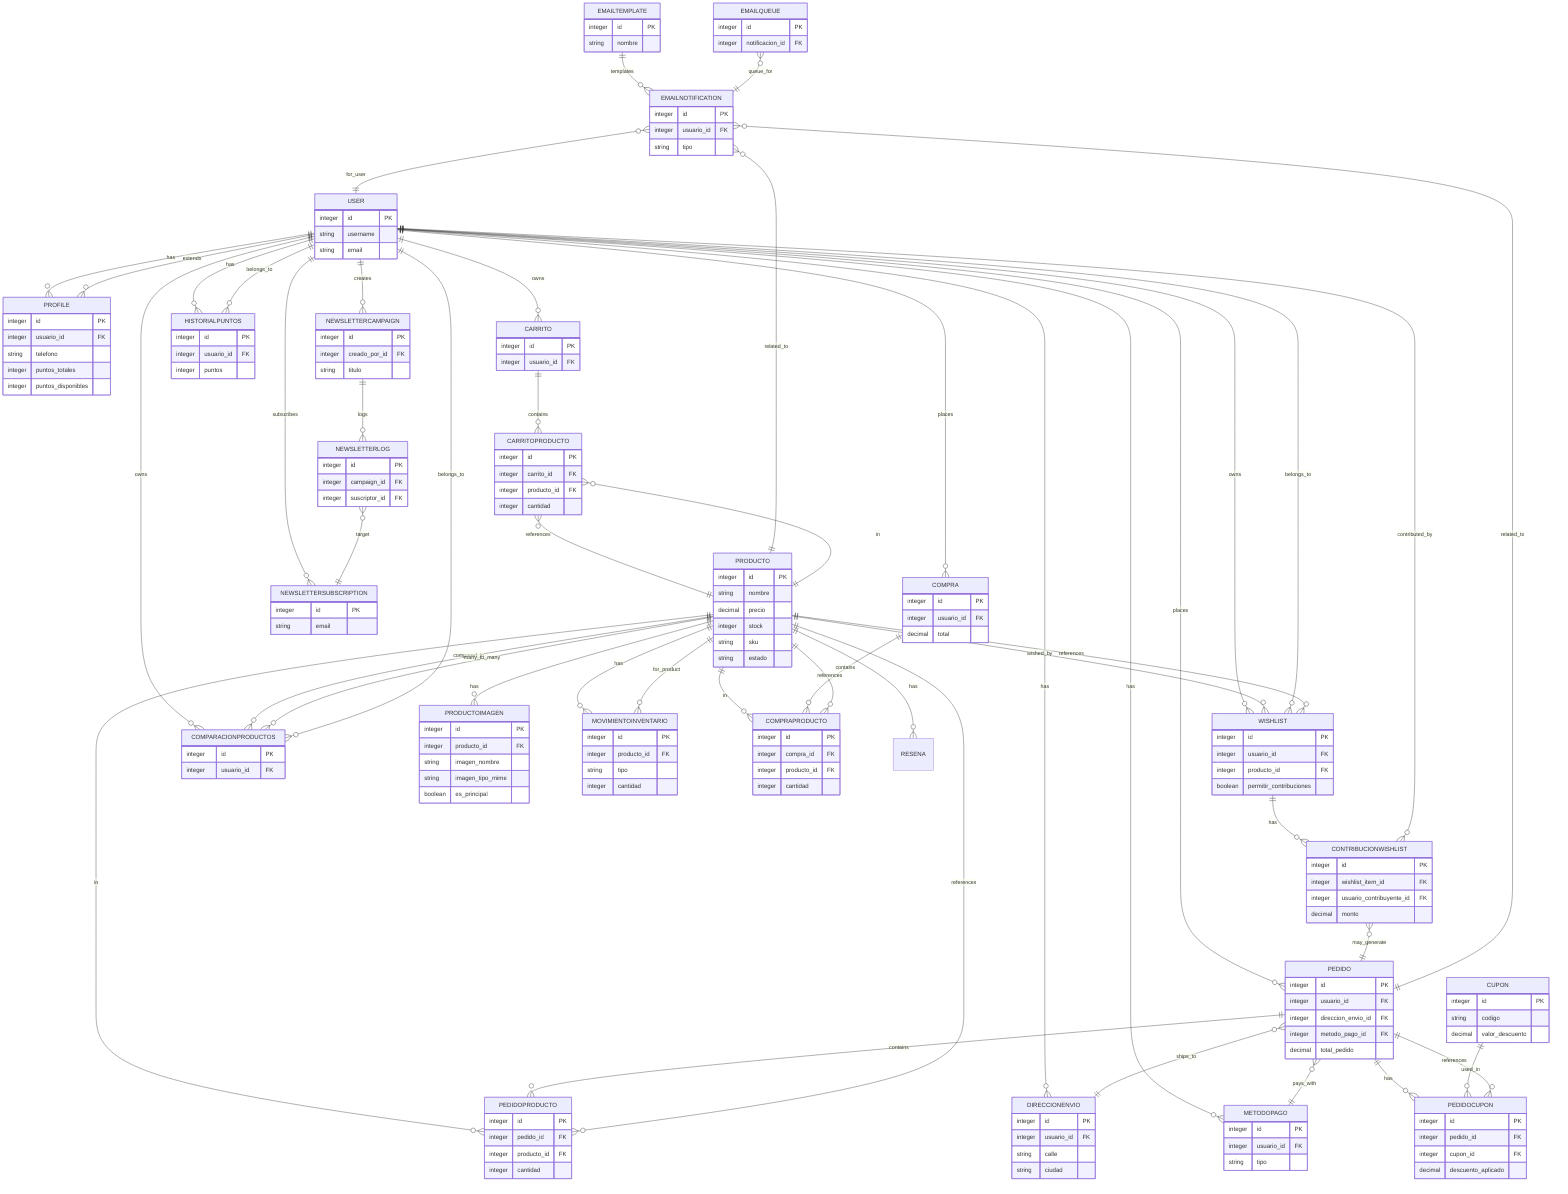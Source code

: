 %% ERD Mermaid para ecommerce_ia - tienda.models
%% Generado automáticamente a partir de `tienda/models.py`
%% Fondo: blanco, flechas negras (estilizado en compatibilidad con renderizadores)

erDiagram
    USER ||--o{ PROFILE : has
    USER ||--o{ CARRITO : owns
    USER ||--o{ COMPRA : places
    USER ||--o{ METODOPAGO : has
    USER ||--o{ DIRECCIONENVIO : has
    USER ||--o{ PEDIDO : places
    USER ||--o{ WISHLIST : owns
    USER ||--o{ COMPARACIONPRODUCTOS : owns
    USER ||--o{ HISTORIALPUNTOS : has
    USER ||--o{ NEWSLETTERSUBSCRIPTION : subscribes
    USER ||--o{ NEWSLETTERCAMPAIGN : creates

    PRODUCTO ||--o{ PRODUCTOIMAGEN : has
    PRODUCTO ||--o{ MOVIMIENTOINVENTARIO : has
    PRODUCTO ||--o{ CARRITOPRODUCTO : in
    PRODUCTO ||--o{ COMPRAPRODUCTO : in
    PRODUCTO ||--o{ PEDIDOPRODUCTO : in
    PRODUCTO ||--o{ RESENA : has
    PRODUCTO ||--o{ WISHLIST : wished_by
    PRODUCTO ||--o{ COMPARACIONPRODUCTOS : compared_in

    CARRITO ||--o{ CARRITOPRODUCTO : contains
    CARRITOPRODUCTO }o--|| PRODUCTO : references

    COMPRA ||--o{ COMPRAPRODUCTO : contains
    COMPRAPRODUCTO }o--|| PRODUCTO : references

    PEDIDO ||--o{ PEDIDOPRODUCTO : contains
    PEDIDOPRODUCTO }o--|| PRODUCTO : references
    PEDIDO }o--|| DIRECCIONENVIO : ships_to
    PEDIDO }o--|| METODOPAGO : pays_with
    PEDIDO ||--o{ PEDIDOCUPON : has

    CUPON ||--o{ PEDIDOCUPON : used_in
    PEDIDOCUPON }o--|| PEDIDO : references

    WISHLIST }o--|| USER : belongs_to
    WISHLIST }o--|| PRODUCTO : references
    WISHLIST ||--o{ CONTRIBUCIONWISHLIST : has
    CONTRIBUCIONWISHLIST }o--|| USER : contributed_by
    CONTRIBUCIONWISHLIST }o--|| PEDIDO : may_generate

    HISTORIALPUNTOS }o--|| USER : belongs_to
    PROFILE }o--|| USER : extends

    COMPARACIONPRODUCTOS }o--|| PRODUCTO : many_to_many
    COMPARACIONPRODUCTOS }o--|| USER : belongs_to

    EMAILTEMPLATE ||--o{ EMAILNOTIFICATION : templates
    EMAILNOTIFICATION }o--|| USER : for_user
    EMAILNOTIFICATION }o--|| PEDIDO : related_to
    EMAILNOTIFICATION }o--|| PRODUCTO : related_to
    EMAILQUEUE }o--|| EMAILNOTIFICATION : queue_for

    NEWSLETTERCAMPAIGN ||--o{ NEWSLETTERLOG : logs
    NEWSLETTERLOG }o--|| NEWSLETTERSUBSCRIPTION : target

    MOVIMIENTOINVENTARIO }o--|| PRODUCTO : for_product

    %% Campos principales (resumen):
    USER {
        integer id PK
        string username
        string email
    }
    PROFILE {
        integer id PK
        integer usuario_id FK
        string telefono
        integer puntos_totales
        integer puntos_disponibles
    }
    PRODUCTO {
        integer id PK
        string nombre
        decimal precio
        integer stock
        string sku
        string estado
    }
    PRODUCTOIMAGEN {
        integer id PK
        integer producto_id FK
        string imagen_nombre
        string imagen_tipo_mime
        boolean es_principal
    }
    CARRITO {
        integer id PK
        integer usuario_id FK
    }
    CARRITOPRODUCTO {
        integer id PK
        integer carrito_id FK
        integer producto_id FK
        integer cantidad
    }
    COMPRA {
        integer id PK
        integer usuario_id FK
        decimal total
    }
    COMPRAPRODUCTO {
        integer id PK
        integer compra_id FK
        integer producto_id FK
        integer cantidad
    }
    DIRECCIONENVIO {
        integer id PK
        integer usuario_id FK
        string calle
        string ciudad
    }
    METODOPAGO {
        integer id PK
        integer usuario_id FK
        string tipo
    }
    PEDIDO {
        integer id PK
        integer usuario_id FK
        integer direccion_envio_id FK
        integer metodo_pago_id FK
        decimal total_pedido
    }
    PEDIDOPRODUCTO {
        integer id PK
        integer pedido_id FK
        integer producto_id FK
        integer cantidad
    }
    CUPON {
        integer id PK
        string codigo
        decimal valor_descuento
    }
    PEDIDOCUPON {
        integer id PK
        integer pedido_id FK
        integer cupon_id FK
        decimal descuento_aplicado
    }
    WISHLIST {
        integer id PK
        integer usuario_id FK
        integer producto_id FK
        boolean permitir_contribuciones
    }
    CONTRIBUCIONWISHLIST {
        integer id PK
        integer wishlist_item_id FK
        integer usuario_contribuyente_id FK
        decimal monto
    }
    HISTORIALPUNTOS {
        integer id PK
        integer usuario_id FK
        integer puntos
    }
    COMPARACIONPRODUCTOS {
        integer id PK
        integer usuario_id FK
    }
    NEWSLETTERSUBSCRIPTION {
        integer id PK
        string email
    }
    NEWSLETTERCAMPAIGN {
        integer id PK
        integer creado_por_id FK
        string titulo
    }
    NEWSLETTERLOG {
        integer id PK
        integer campaign_id FK
        integer suscriptor_id FK
    }
    EMAILTEMPLATE {
        integer id PK
        string nombre
    }
    EMAILNOTIFICATION {
        integer id PK
        integer usuario_id FK
        string tipo
    }
    EMAILQUEUE {
        integer id PK
        integer notificacion_id FK
    }
    MOVIMIENTOINVENTARIO {
        integer id PK
        integer producto_id FK
        string tipo
        integer cantidad
    }

%% Instrucciones para exportar a JPG:
%% 1) Usar VSCode -> abrir `docs/erd.mmd` -> Open Preview (Mermaid). Exportar PNG/SVG y convertir a JPG.
%% 2) Usar mermaid.live: pegar el contenido y exportar.
%% 3) CLI (recomendado para reproducibilidad):
%%    - npm i -g @mermaid-js/mermaid-cli
%%    - mmdc -i docs/erd.mmd -o docs/erd.png --backgroundColor white
%%    - magick docs/erd.png -background white -flatten docs/erd.jpg
